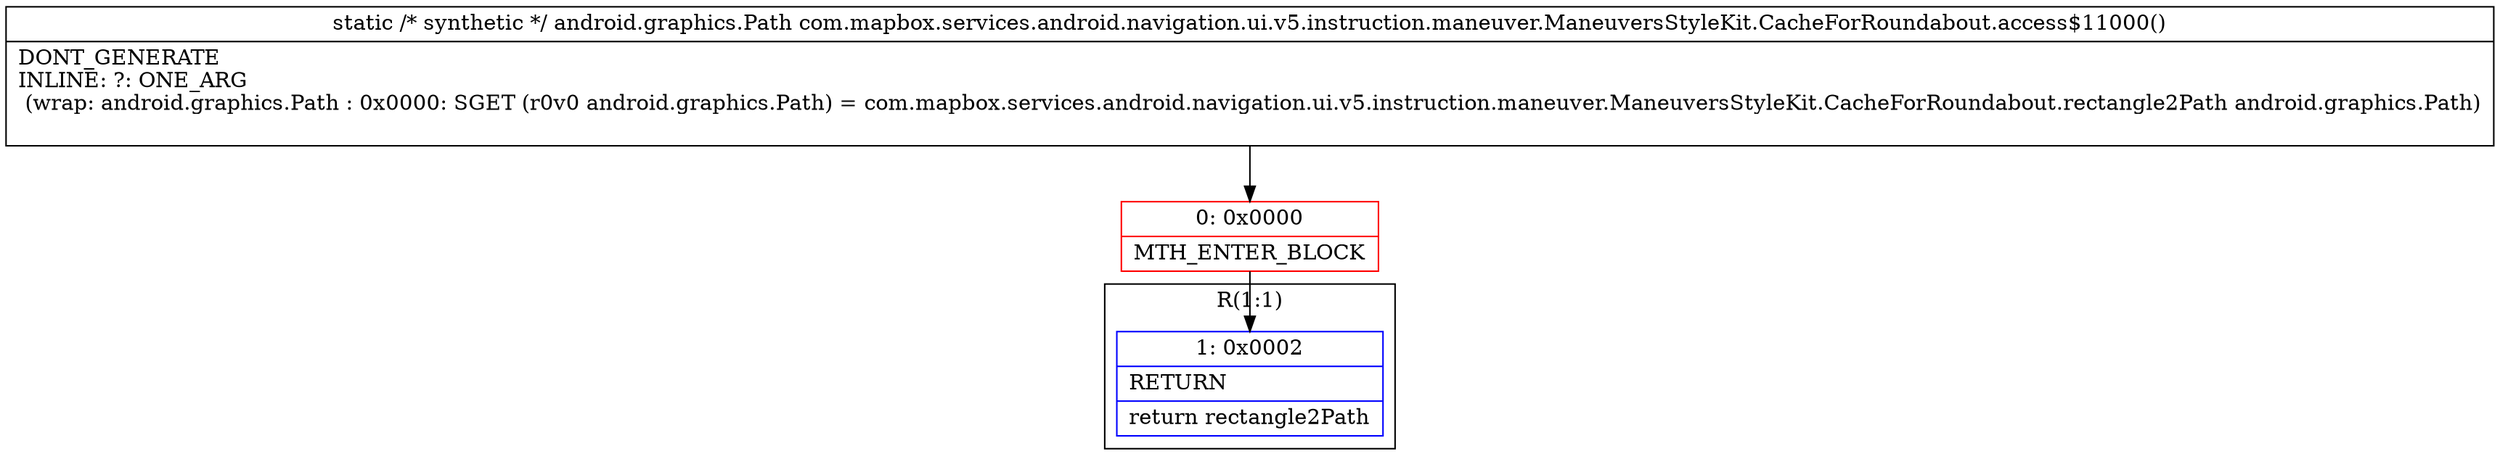 digraph "CFG forcom.mapbox.services.android.navigation.ui.v5.instruction.maneuver.ManeuversStyleKit.CacheForRoundabout.access$11000()Landroid\/graphics\/Path;" {
subgraph cluster_Region_992151696 {
label = "R(1:1)";
node [shape=record,color=blue];
Node_1 [shape=record,label="{1\:\ 0x0002|RETURN\l|return rectangle2Path\l}"];
}
Node_0 [shape=record,color=red,label="{0\:\ 0x0000|MTH_ENTER_BLOCK\l}"];
MethodNode[shape=record,label="{static \/* synthetic *\/ android.graphics.Path com.mapbox.services.android.navigation.ui.v5.instruction.maneuver.ManeuversStyleKit.CacheForRoundabout.access$11000()  | DONT_GENERATE\lINLINE: ?: ONE_ARG  \l  (wrap: android.graphics.Path : 0x0000: SGET  (r0v0 android.graphics.Path) =  com.mapbox.services.android.navigation.ui.v5.instruction.maneuver.ManeuversStyleKit.CacheForRoundabout.rectangle2Path android.graphics.Path)\l\l}"];
MethodNode -> Node_0;
Node_0 -> Node_1;
}

